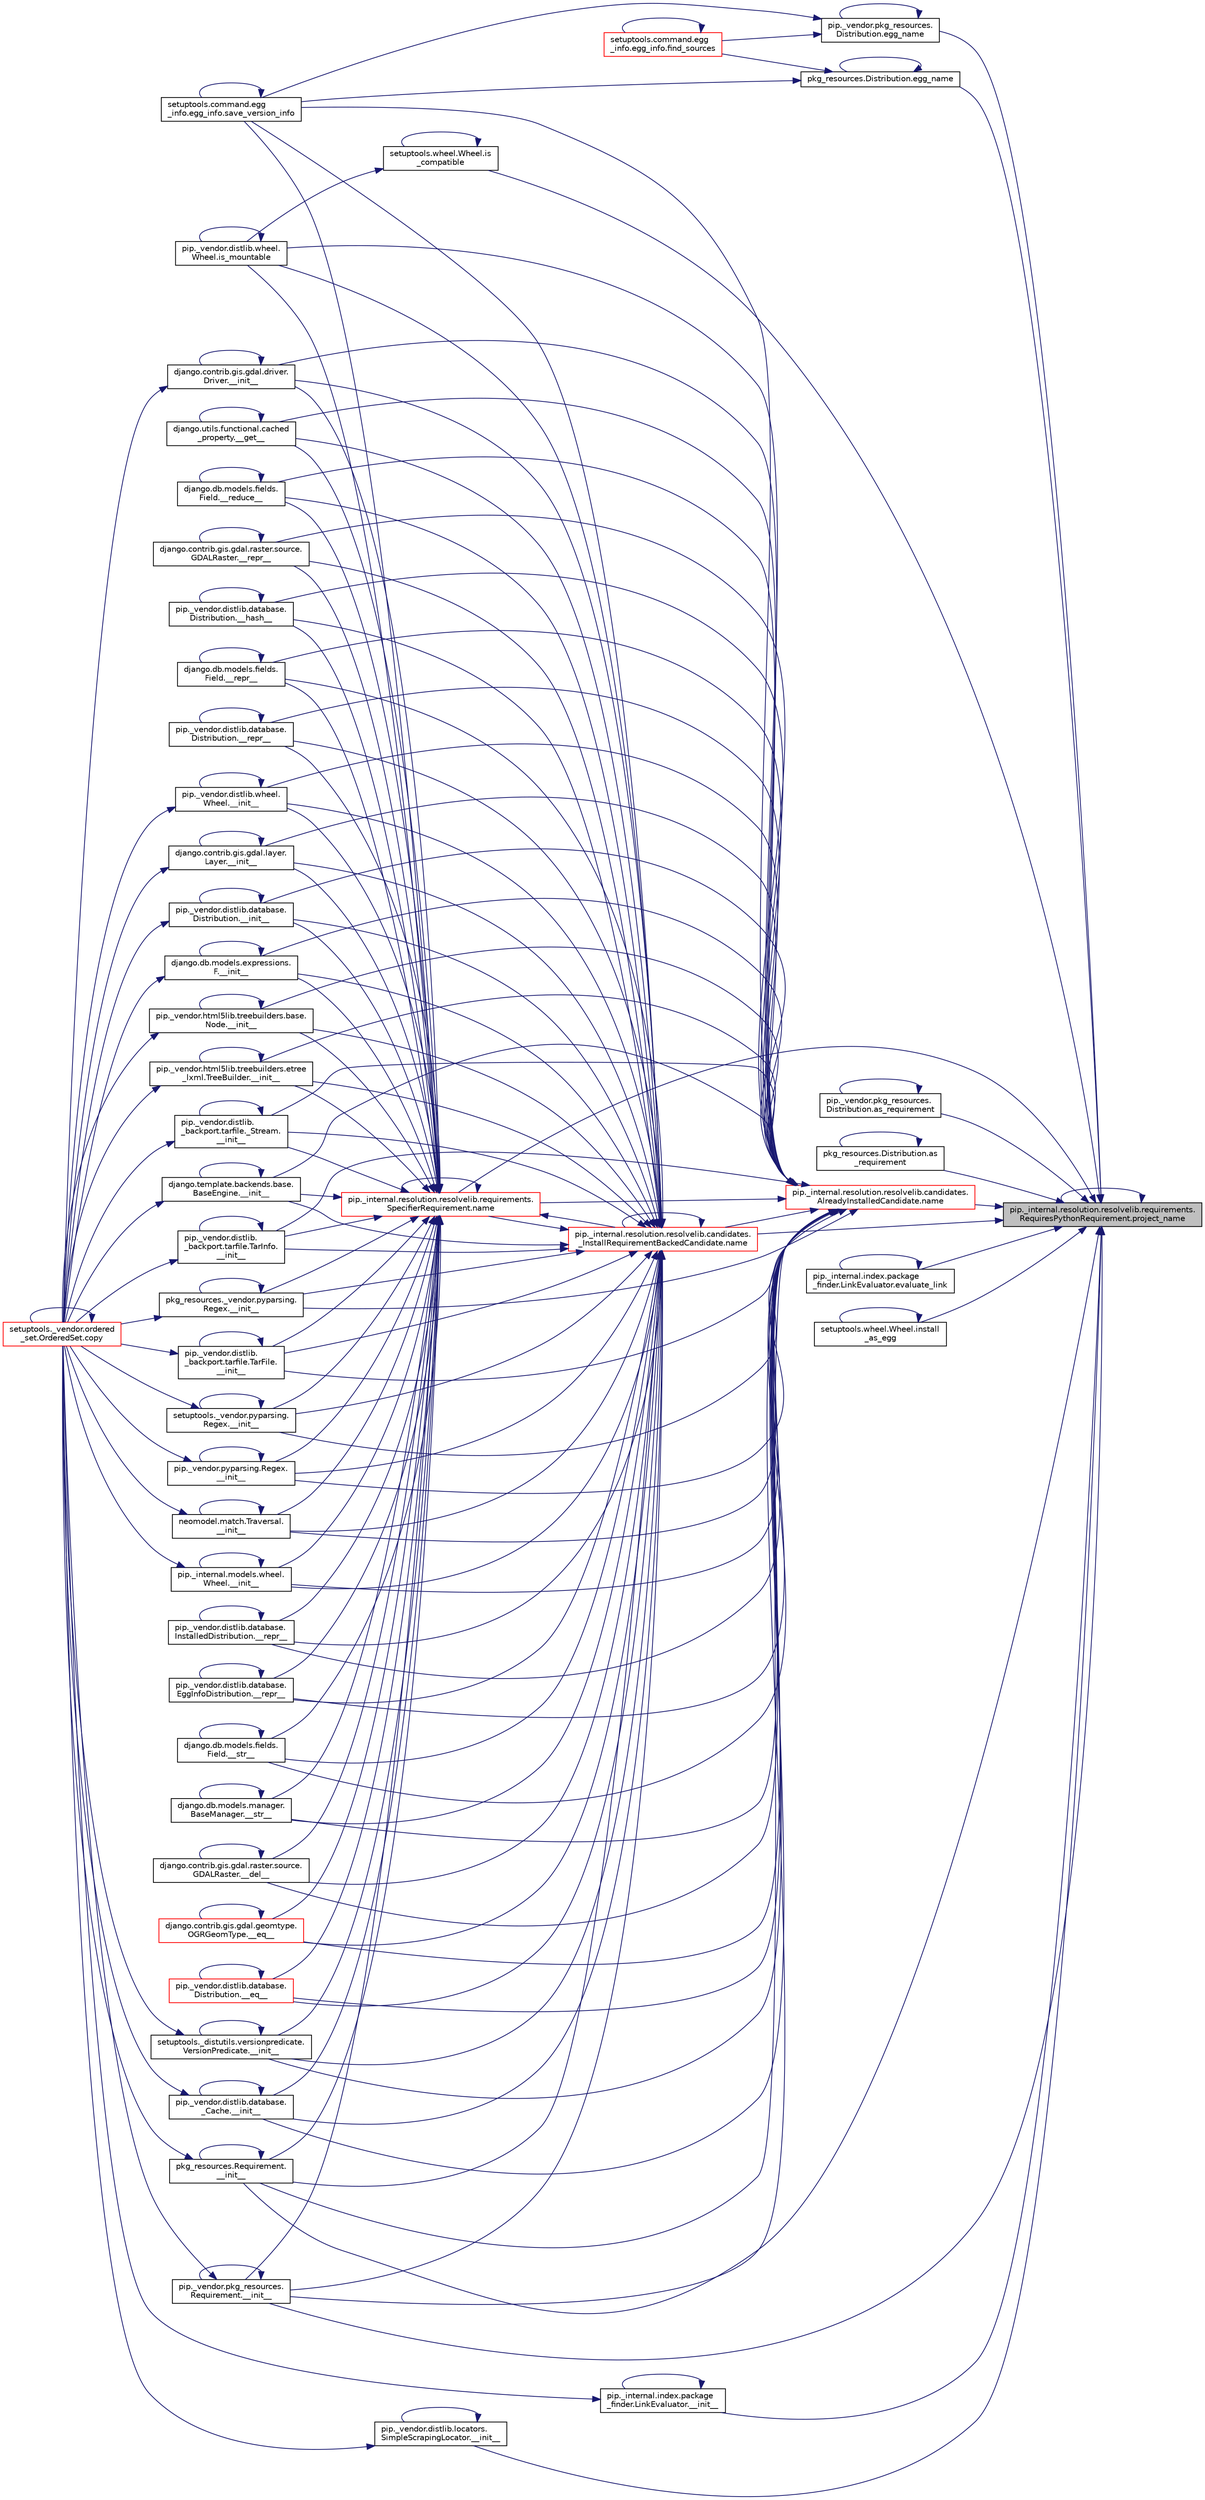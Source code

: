 digraph "pip._internal.resolution.resolvelib.requirements.RequiresPythonRequirement.project_name"
{
 // LATEX_PDF_SIZE
  edge [fontname="Helvetica",fontsize="10",labelfontname="Helvetica",labelfontsize="10"];
  node [fontname="Helvetica",fontsize="10",shape=record];
  rankdir="RL";
  Node1 [label="pip._internal.resolution.resolvelib.requirements.\lRequiresPythonRequirement.project_name",height=0.2,width=0.4,color="black", fillcolor="grey75", style="filled", fontcolor="black",tooltip=" "];
  Node1 -> Node2 [dir="back",color="midnightblue",fontsize="10",style="solid",fontname="Helvetica"];
  Node2 [label="pip._vendor.pkg_resources.\lRequirement.__init__",height=0.2,width=0.4,color="black", fillcolor="white", style="filled",URL="$dd/d48/classpip_1_1__vendor_1_1pkg__resources_1_1_requirement.html#ad01107aada7d4ac147391620e7ff1b56",tooltip=" "];
  Node2 -> Node2 [dir="back",color="midnightblue",fontsize="10",style="solid",fontname="Helvetica"];
  Node2 -> Node3 [dir="back",color="midnightblue",fontsize="10",style="solid",fontname="Helvetica"];
  Node3 [label="setuptools._vendor.ordered\l_set.OrderedSet.copy",height=0.2,width=0.4,color="red", fillcolor="white", style="filled",URL="$d0/d40/classsetuptools_1_1__vendor_1_1ordered__set_1_1_ordered_set.html#a84224c403039b9dac5d2794d85073053",tooltip=" "];
  Node3 -> Node3 [dir="back",color="midnightblue",fontsize="10",style="solid",fontname="Helvetica"];
  Node1 -> Node678 [dir="back",color="midnightblue",fontsize="10",style="solid",fontname="Helvetica"];
  Node678 [label="pkg_resources.Requirement.\l__init__",height=0.2,width=0.4,color="black", fillcolor="white", style="filled",URL="$da/d63/classpkg__resources_1_1_requirement.html#aeb1ecd04ffa958c098eaa2b163d06831",tooltip=" "];
  Node678 -> Node678 [dir="back",color="midnightblue",fontsize="10",style="solid",fontname="Helvetica"];
  Node678 -> Node3 [dir="back",color="midnightblue",fontsize="10",style="solid",fontname="Helvetica"];
  Node1 -> Node679 [dir="back",color="midnightblue",fontsize="10",style="solid",fontname="Helvetica"];
  Node679 [label="pip._internal.index.package\l_finder.LinkEvaluator.__init__",height=0.2,width=0.4,color="black", fillcolor="white", style="filled",URL="$d2/df3/classpip_1_1__internal_1_1index_1_1package__finder_1_1_link_evaluator.html#aa459c9f48584409f2b482f85977d6b59",tooltip=" "];
  Node679 -> Node679 [dir="back",color="midnightblue",fontsize="10",style="solid",fontname="Helvetica"];
  Node679 -> Node3 [dir="back",color="midnightblue",fontsize="10",style="solid",fontname="Helvetica"];
  Node1 -> Node142 [dir="back",color="midnightblue",fontsize="10",style="solid",fontname="Helvetica"];
  Node142 [label="pip._vendor.distlib.locators.\lSimpleScrapingLocator.__init__",height=0.2,width=0.4,color="black", fillcolor="white", style="filled",URL="$d6/d82/classpip_1_1__vendor_1_1distlib_1_1locators_1_1_simple_scraping_locator.html#a7a4c50e47ae95046ff9f9da7aeb8a391",tooltip=" "];
  Node142 -> Node142 [dir="back",color="midnightblue",fontsize="10",style="solid",fontname="Helvetica"];
  Node142 -> Node3 [dir="back",color="midnightblue",fontsize="10",style="solid",fontname="Helvetica"];
  Node1 -> Node680 [dir="back",color="midnightblue",fontsize="10",style="solid",fontname="Helvetica"];
  Node680 [label="pip._vendor.pkg_resources.\lDistribution.as_requirement",height=0.2,width=0.4,color="black", fillcolor="white", style="filled",URL="$d0/ddb/classpip_1_1__vendor_1_1pkg__resources_1_1_distribution.html#a80af36e436571d5d02e27e627829fd6c",tooltip=" "];
  Node680 -> Node680 [dir="back",color="midnightblue",fontsize="10",style="solid",fontname="Helvetica"];
  Node1 -> Node681 [dir="back",color="midnightblue",fontsize="10",style="solid",fontname="Helvetica"];
  Node681 [label="pkg_resources.Distribution.as\l_requirement",height=0.2,width=0.4,color="black", fillcolor="white", style="filled",URL="$d8/d25/classpkg__resources_1_1_distribution.html#a2c549b93626be28f83a4bc1734821c2b",tooltip=" "];
  Node681 -> Node681 [dir="back",color="midnightblue",fontsize="10",style="solid",fontname="Helvetica"];
  Node1 -> Node682 [dir="back",color="midnightblue",fontsize="10",style="solid",fontname="Helvetica"];
  Node682 [label="pip._vendor.pkg_resources.\lDistribution.egg_name",height=0.2,width=0.4,color="black", fillcolor="white", style="filled",URL="$d0/ddb/classpip_1_1__vendor_1_1pkg__resources_1_1_distribution.html#aa61d5600e0896e46b1708c4dcb9393f5",tooltip=" "];
  Node682 -> Node682 [dir="back",color="midnightblue",fontsize="10",style="solid",fontname="Helvetica"];
  Node682 -> Node683 [dir="back",color="midnightblue",fontsize="10",style="solid",fontname="Helvetica"];
  Node683 [label="setuptools.command.egg\l_info.egg_info.find_sources",height=0.2,width=0.4,color="red", fillcolor="white", style="filled",URL="$d4/dd5/classsetuptools_1_1command_1_1egg__info_1_1egg__info.html#a689901dc0b3f93b8ea62c954097b7627",tooltip=" "];
  Node683 -> Node683 [dir="back",color="midnightblue",fontsize="10",style="solid",fontname="Helvetica"];
  Node682 -> Node695 [dir="back",color="midnightblue",fontsize="10",style="solid",fontname="Helvetica"];
  Node695 [label="setuptools.command.egg\l_info.egg_info.save_version_info",height=0.2,width=0.4,color="black", fillcolor="white", style="filled",URL="$d4/dd5/classsetuptools_1_1command_1_1egg__info_1_1egg__info.html#aff24c2a57934f3ea7ff9a14d0cacf6bd",tooltip=" "];
  Node695 -> Node695 [dir="back",color="midnightblue",fontsize="10",style="solid",fontname="Helvetica"];
  Node1 -> Node696 [dir="back",color="midnightblue",fontsize="10",style="solid",fontname="Helvetica"];
  Node696 [label="pkg_resources.Distribution.egg_name",height=0.2,width=0.4,color="black", fillcolor="white", style="filled",URL="$d8/d25/classpkg__resources_1_1_distribution.html#a229d424f62d10b7e83bba3b3efe6dbbb",tooltip=" "];
  Node696 -> Node696 [dir="back",color="midnightblue",fontsize="10",style="solid",fontname="Helvetica"];
  Node696 -> Node683 [dir="back",color="midnightblue",fontsize="10",style="solid",fontname="Helvetica"];
  Node696 -> Node695 [dir="back",color="midnightblue",fontsize="10",style="solid",fontname="Helvetica"];
  Node1 -> Node697 [dir="back",color="midnightblue",fontsize="10",style="solid",fontname="Helvetica"];
  Node697 [label="pip._internal.index.package\l_finder.LinkEvaluator.evaluate_link",height=0.2,width=0.4,color="black", fillcolor="white", style="filled",URL="$d2/df3/classpip_1_1__internal_1_1index_1_1package__finder_1_1_link_evaluator.html#a47c15a7599689f52956c0ec8c22fac68",tooltip=" "];
  Node697 -> Node697 [dir="back",color="midnightblue",fontsize="10",style="solid",fontname="Helvetica"];
  Node1 -> Node698 [dir="back",color="midnightblue",fontsize="10",style="solid",fontname="Helvetica"];
  Node698 [label="setuptools.wheel.Wheel.install\l_as_egg",height=0.2,width=0.4,color="black", fillcolor="white", style="filled",URL="$d8/de5/classsetuptools_1_1wheel_1_1_wheel.html#a4d5d8dcde757279d6509a1f9137e595d",tooltip=" "];
  Node698 -> Node698 [dir="back",color="midnightblue",fontsize="10",style="solid",fontname="Helvetica"];
  Node1 -> Node699 [dir="back",color="midnightblue",fontsize="10",style="solid",fontname="Helvetica"];
  Node699 [label="setuptools.wheel.Wheel.is\l_compatible",height=0.2,width=0.4,color="black", fillcolor="white", style="filled",URL="$d8/de5/classsetuptools_1_1wheel_1_1_wheel.html#aa3b52caa6023c95670ac3bdb3d730c2c",tooltip=" "];
  Node699 -> Node699 [dir="back",color="midnightblue",fontsize="10",style="solid",fontname="Helvetica"];
  Node699 -> Node700 [dir="back",color="midnightblue",fontsize="10",style="solid",fontname="Helvetica"];
  Node700 [label="pip._vendor.distlib.wheel.\lWheel.is_mountable",height=0.2,width=0.4,color="black", fillcolor="white", style="filled",URL="$d1/d0b/classpip_1_1__vendor_1_1distlib_1_1wheel_1_1_wheel.html#ac425a3d38c3af5b9a05584d68db70f29",tooltip=" "];
  Node700 -> Node700 [dir="back",color="midnightblue",fontsize="10",style="solid",fontname="Helvetica"];
  Node1 -> Node701 [dir="back",color="midnightblue",fontsize="10",style="solid",fontname="Helvetica"];
  Node701 [label="pip._internal.resolution.resolvelib.candidates.\l_InstallRequirementBackedCandidate.name",height=0.2,width=0.4,color="red", fillcolor="white", style="filled",URL="$dc/d03/classpip_1_1__internal_1_1resolution_1_1resolvelib_1_1candidates_1_1___install_requirement_backed_candidate.html#a1538a825241b855a4abf51d6bf616cde",tooltip=" "];
  Node701 -> Node702 [dir="back",color="midnightblue",fontsize="10",style="solid",fontname="Helvetica"];
  Node702 [label="django.contrib.gis.gdal.raster.source.\lGDALRaster.__del__",height=0.2,width=0.4,color="black", fillcolor="white", style="filled",URL="$db/dff/classdjango_1_1contrib_1_1gis_1_1gdal_1_1raster_1_1source_1_1_g_d_a_l_raster.html#aba137d8f5a30bf52c6c10570f2c1b622",tooltip=" "];
  Node702 -> Node702 [dir="back",color="midnightblue",fontsize="10",style="solid",fontname="Helvetica"];
  Node701 -> Node703 [dir="back",color="midnightblue",fontsize="10",style="solid",fontname="Helvetica"];
  Node703 [label="django.contrib.gis.gdal.geomtype.\lOGRGeomType.__eq__",height=0.2,width=0.4,color="red", fillcolor="white", style="filled",URL="$dc/d9c/classdjango_1_1contrib_1_1gis_1_1gdal_1_1geomtype_1_1_o_g_r_geom_type.html#a18d1c16802e627a3cdb379e3561eeb65",tooltip=" "];
  Node703 -> Node703 [dir="back",color="midnightblue",fontsize="10",style="solid",fontname="Helvetica"];
  Node701 -> Node704 [dir="back",color="midnightblue",fontsize="10",style="solid",fontname="Helvetica"];
  Node704 [label="pip._vendor.distlib.database.\lDistribution.__eq__",height=0.2,width=0.4,color="red", fillcolor="white", style="filled",URL="$d8/da9/classpip_1_1__vendor_1_1distlib_1_1database_1_1_distribution.html#adf6c18bb0fe48b0f4b4a5d0a309d5afd",tooltip=" "];
  Node704 -> Node704 [dir="back",color="midnightblue",fontsize="10",style="solid",fontname="Helvetica"];
  Node701 -> Node705 [dir="back",color="midnightblue",fontsize="10",style="solid",fontname="Helvetica"];
  Node705 [label="django.utils.functional.cached\l_property.__get__",height=0.2,width=0.4,color="black", fillcolor="white", style="filled",URL="$d4/d20/classdjango_1_1utils_1_1functional_1_1cached__property.html#af5eaa4213b193e7763fdeadf0c6f9bf9",tooltip=" "];
  Node705 -> Node705 [dir="back",color="midnightblue",fontsize="10",style="solid",fontname="Helvetica"];
  Node701 -> Node706 [dir="back",color="midnightblue",fontsize="10",style="solid",fontname="Helvetica"];
  Node706 [label="pip._vendor.distlib.database.\lDistribution.__hash__",height=0.2,width=0.4,color="black", fillcolor="white", style="filled",URL="$d8/da9/classpip_1_1__vendor_1_1distlib_1_1database_1_1_distribution.html#ad5de1f29a4c3937a0492ee9459c99f94",tooltip=" "];
  Node706 -> Node706 [dir="back",color="midnightblue",fontsize="10",style="solid",fontname="Helvetica"];
  Node701 -> Node707 [dir="back",color="midnightblue",fontsize="10",style="solid",fontname="Helvetica"];
  Node707 [label="pip._vendor.distlib.database.\l_Cache.__init__",height=0.2,width=0.4,color="black", fillcolor="white", style="filled",URL="$d8/dcd/classpip_1_1__vendor_1_1distlib_1_1database_1_1___cache.html#af54d5616ff89aa6d6ac29816dd0efc6c",tooltip=" "];
  Node707 -> Node707 [dir="back",color="midnightblue",fontsize="10",style="solid",fontname="Helvetica"];
  Node707 -> Node3 [dir="back",color="midnightblue",fontsize="10",style="solid",fontname="Helvetica"];
  Node701 -> Node708 [dir="back",color="midnightblue",fontsize="10",style="solid",fontname="Helvetica"];
  Node708 [label="django.contrib.gis.gdal.driver.\lDriver.__init__",height=0.2,width=0.4,color="black", fillcolor="white", style="filled",URL="$d5/df2/classdjango_1_1contrib_1_1gis_1_1gdal_1_1driver_1_1_driver.html#a0f33089398be26cf5543c3156ed5c049",tooltip=" "];
  Node708 -> Node708 [dir="back",color="midnightblue",fontsize="10",style="solid",fontname="Helvetica"];
  Node708 -> Node3 [dir="back",color="midnightblue",fontsize="10",style="solid",fontname="Helvetica"];
  Node701 -> Node709 [dir="back",color="midnightblue",fontsize="10",style="solid",fontname="Helvetica"];
  Node709 [label="pip._vendor.distlib.wheel.\lWheel.__init__",height=0.2,width=0.4,color="black", fillcolor="white", style="filled",URL="$d1/d0b/classpip_1_1__vendor_1_1distlib_1_1wheel_1_1_wheel.html#a0ad495b8abe6ed7e24962ef32daa48b2",tooltip=" "];
  Node709 -> Node709 [dir="back",color="midnightblue",fontsize="10",style="solid",fontname="Helvetica"];
  Node709 -> Node3 [dir="back",color="midnightblue",fontsize="10",style="solid",fontname="Helvetica"];
  Node701 -> Node710 [dir="back",color="midnightblue",fontsize="10",style="solid",fontname="Helvetica"];
  Node710 [label="django.contrib.gis.gdal.layer.\lLayer.__init__",height=0.2,width=0.4,color="black", fillcolor="white", style="filled",URL="$d9/d84/classdjango_1_1contrib_1_1gis_1_1gdal_1_1layer_1_1_layer.html#a312997a421c2f87e1a33544d7ef79da1",tooltip=" "];
  Node710 -> Node710 [dir="back",color="midnightblue",fontsize="10",style="solid",fontname="Helvetica"];
  Node710 -> Node3 [dir="back",color="midnightblue",fontsize="10",style="solid",fontname="Helvetica"];
  Node701 -> Node711 [dir="back",color="midnightblue",fontsize="10",style="solid",fontname="Helvetica"];
  Node711 [label="pip._vendor.distlib.database.\lDistribution.__init__",height=0.2,width=0.4,color="black", fillcolor="white", style="filled",URL="$d8/da9/classpip_1_1__vendor_1_1distlib_1_1database_1_1_distribution.html#a124c19230779ed30c9a91fb547b54d4d",tooltip=" "];
  Node711 -> Node711 [dir="back",color="midnightblue",fontsize="10",style="solid",fontname="Helvetica"];
  Node711 -> Node3 [dir="back",color="midnightblue",fontsize="10",style="solid",fontname="Helvetica"];
  Node701 -> Node712 [dir="back",color="midnightblue",fontsize="10",style="solid",fontname="Helvetica"];
  Node712 [label="django.db.models.expressions.\lF.__init__",height=0.2,width=0.4,color="black", fillcolor="white", style="filled",URL="$de/d2d/classdjango_1_1db_1_1models_1_1expressions_1_1_f.html#ae1b100cd2bf93b6863a02d4f5539c96e",tooltip=" "];
  Node712 -> Node712 [dir="back",color="midnightblue",fontsize="10",style="solid",fontname="Helvetica"];
  Node712 -> Node3 [dir="back",color="midnightblue",fontsize="10",style="solid",fontname="Helvetica"];
  Node701 -> Node557 [dir="back",color="midnightblue",fontsize="10",style="solid",fontname="Helvetica"];
  Node557 [label="pip._vendor.html5lib.treebuilders.base.\lNode.__init__",height=0.2,width=0.4,color="black", fillcolor="white", style="filled",URL="$d3/dfb/classpip_1_1__vendor_1_1html5lib_1_1treebuilders_1_1base_1_1_node.html#a9f688f4137f5f849e309ff56dfb7c307",tooltip=" "];
  Node557 -> Node557 [dir="back",color="midnightblue",fontsize="10",style="solid",fontname="Helvetica"];
  Node557 -> Node3 [dir="back",color="midnightblue",fontsize="10",style="solid",fontname="Helvetica"];
  Node701 -> Node98 [dir="back",color="midnightblue",fontsize="10",style="solid",fontname="Helvetica"];
  Node98 [label="pip._vendor.distlib.\l_backport.tarfile._Stream.\l__init__",height=0.2,width=0.4,color="black", fillcolor="white", style="filled",URL="$de/d60/classpip_1_1__vendor_1_1distlib_1_1__backport_1_1tarfile_1_1___stream.html#a17492c93bae9e70b816bffb077cf2912",tooltip=" "];
  Node98 -> Node98 [dir="back",color="midnightblue",fontsize="10",style="solid",fontname="Helvetica"];
  Node98 -> Node3 [dir="back",color="midnightblue",fontsize="10",style="solid",fontname="Helvetica"];
  Node701 -> Node713 [dir="back",color="midnightblue",fontsize="10",style="solid",fontname="Helvetica"];
  Node713 [label="pip._vendor.distlib.\l_backport.tarfile.TarInfo.\l__init__",height=0.2,width=0.4,color="black", fillcolor="white", style="filled",URL="$df/d3f/classpip_1_1__vendor_1_1distlib_1_1__backport_1_1tarfile_1_1_tar_info.html#a98917e3c6098b5d46516276870f62711",tooltip=" "];
  Node713 -> Node713 [dir="back",color="midnightblue",fontsize="10",style="solid",fontname="Helvetica"];
  Node713 -> Node3 [dir="back",color="midnightblue",fontsize="10",style="solid",fontname="Helvetica"];
  Node701 -> Node140 [dir="back",color="midnightblue",fontsize="10",style="solid",fontname="Helvetica"];
  Node140 [label="pip._vendor.distlib.\l_backport.tarfile.TarFile.\l__init__",height=0.2,width=0.4,color="black", fillcolor="white", style="filled",URL="$d7/d1d/classpip_1_1__vendor_1_1distlib_1_1__backport_1_1tarfile_1_1_tar_file.html#a1dda6d9be63b3ae8186ae388015c11ff",tooltip=" "];
  Node140 -> Node140 [dir="back",color="midnightblue",fontsize="10",style="solid",fontname="Helvetica"];
  Node140 -> Node3 [dir="back",color="midnightblue",fontsize="10",style="solid",fontname="Helvetica"];
  Node701 -> Node714 [dir="back",color="midnightblue",fontsize="10",style="solid",fontname="Helvetica"];
  Node714 [label="pip._vendor.html5lib.treebuilders.etree\l_lxml.TreeBuilder.__init__",height=0.2,width=0.4,color="black", fillcolor="white", style="filled",URL="$db/d31/classpip_1_1__vendor_1_1html5lib_1_1treebuilders_1_1etree__lxml_1_1_tree_builder.html#a79d8db5ad470c796e84a050f80498a4d",tooltip=" "];
  Node714 -> Node714 [dir="back",color="midnightblue",fontsize="10",style="solid",fontname="Helvetica"];
  Node714 -> Node3 [dir="back",color="midnightblue",fontsize="10",style="solid",fontname="Helvetica"];
  Node701 -> Node715 [dir="back",color="midnightblue",fontsize="10",style="solid",fontname="Helvetica"];
  Node715 [label="django.template.backends.base.\lBaseEngine.__init__",height=0.2,width=0.4,color="black", fillcolor="white", style="filled",URL="$db/db2/classdjango_1_1template_1_1backends_1_1base_1_1_base_engine.html#ad229dd8fc4f358827c2bb6d5504616f7",tooltip=" "];
  Node715 -> Node715 [dir="back",color="midnightblue",fontsize="10",style="solid",fontname="Helvetica"];
  Node715 -> Node3 [dir="back",color="midnightblue",fontsize="10",style="solid",fontname="Helvetica"];
  Node701 -> Node716 [dir="back",color="midnightblue",fontsize="10",style="solid",fontname="Helvetica"];
  Node716 [label="pkg_resources._vendor.pyparsing.\lRegex.__init__",height=0.2,width=0.4,color="black", fillcolor="white", style="filled",URL="$d2/d6a/classpkg__resources_1_1__vendor_1_1pyparsing_1_1_regex.html#a344d143fdcdc1ff4aef98404422781f1",tooltip=" "];
  Node716 -> Node716 [dir="back",color="midnightblue",fontsize="10",style="solid",fontname="Helvetica"];
  Node716 -> Node3 [dir="back",color="midnightblue",fontsize="10",style="solid",fontname="Helvetica"];
  Node701 -> Node717 [dir="back",color="midnightblue",fontsize="10",style="solid",fontname="Helvetica"];
  Node717 [label="setuptools._vendor.pyparsing.\lRegex.__init__",height=0.2,width=0.4,color="black", fillcolor="white", style="filled",URL="$db/dc5/classsetuptools_1_1__vendor_1_1pyparsing_1_1_regex.html#a2bf2a91eb8c1faa95c32ec015dfe6a2a",tooltip=" "];
  Node717 -> Node717 [dir="back",color="midnightblue",fontsize="10",style="solid",fontname="Helvetica"];
  Node717 -> Node3 [dir="back",color="midnightblue",fontsize="10",style="solid",fontname="Helvetica"];
  Node701 -> Node718 [dir="back",color="midnightblue",fontsize="10",style="solid",fontname="Helvetica"];
  Node718 [label="pip._vendor.pyparsing.Regex.\l__init__",height=0.2,width=0.4,color="black", fillcolor="white", style="filled",URL="$df/d37/classpip_1_1__vendor_1_1pyparsing_1_1_regex.html#a2b44bd1ca05c000b25dac463c7190972",tooltip=" "];
  Node718 -> Node718 [dir="back",color="midnightblue",fontsize="10",style="solid",fontname="Helvetica"];
  Node718 -> Node3 [dir="back",color="midnightblue",fontsize="10",style="solid",fontname="Helvetica"];
  Node701 -> Node2 [dir="back",color="midnightblue",fontsize="10",style="solid",fontname="Helvetica"];
  Node701 -> Node678 [dir="back",color="midnightblue",fontsize="10",style="solid",fontname="Helvetica"];
  Node701 -> Node719 [dir="back",color="midnightblue",fontsize="10",style="solid",fontname="Helvetica"];
  Node719 [label="neomodel.match.Traversal.\l__init__",height=0.2,width=0.4,color="black", fillcolor="white", style="filled",URL="$df/de8/classneomodel_1_1match_1_1_traversal.html#aea9bd896e519bd63438ec4ae1db580a5",tooltip=" "];
  Node719 -> Node719 [dir="back",color="midnightblue",fontsize="10",style="solid",fontname="Helvetica"];
  Node719 -> Node3 [dir="back",color="midnightblue",fontsize="10",style="solid",fontname="Helvetica"];
  Node701 -> Node720 [dir="back",color="midnightblue",fontsize="10",style="solid",fontname="Helvetica"];
  Node720 [label="pip._internal.models.wheel.\lWheel.__init__",height=0.2,width=0.4,color="black", fillcolor="white", style="filled",URL="$df/da6/classpip_1_1__internal_1_1models_1_1wheel_1_1_wheel.html#ac2eca8a7853f7aba16347179aac7535a",tooltip=" "];
  Node720 -> Node720 [dir="back",color="midnightblue",fontsize="10",style="solid",fontname="Helvetica"];
  Node720 -> Node3 [dir="back",color="midnightblue",fontsize="10",style="solid",fontname="Helvetica"];
  Node701 -> Node721 [dir="back",color="midnightblue",fontsize="10",style="solid",fontname="Helvetica"];
  Node721 [label="setuptools._distutils.versionpredicate.\lVersionPredicate.__init__",height=0.2,width=0.4,color="black", fillcolor="white", style="filled",URL="$de/da4/classsetuptools_1_1__distutils_1_1versionpredicate_1_1_version_predicate.html#a50b7ef93717276fd4d7ea45efe206b1f",tooltip=" "];
  Node721 -> Node721 [dir="back",color="midnightblue",fontsize="10",style="solid",fontname="Helvetica"];
  Node721 -> Node3 [dir="back",color="midnightblue",fontsize="10",style="solid",fontname="Helvetica"];
  Node701 -> Node722 [dir="back",color="midnightblue",fontsize="10",style="solid",fontname="Helvetica"];
  Node722 [label="django.db.models.fields.\lField.__reduce__",height=0.2,width=0.4,color="black", fillcolor="white", style="filled",URL="$db/d75/classdjango_1_1db_1_1models_1_1fields_1_1_field.html#a30e5d666e407302967b847218e453ba3",tooltip=" "];
  Node722 -> Node722 [dir="back",color="midnightblue",fontsize="10",style="solid",fontname="Helvetica"];
  Node701 -> Node723 [dir="back",color="midnightblue",fontsize="10",style="solid",fontname="Helvetica"];
  Node723 [label="django.contrib.gis.gdal.raster.source.\lGDALRaster.__repr__",height=0.2,width=0.4,color="black", fillcolor="white", style="filled",URL="$db/dff/classdjango_1_1contrib_1_1gis_1_1gdal_1_1raster_1_1source_1_1_g_d_a_l_raster.html#a22f65c6681d47ea1a74c3ccecf79967c",tooltip=" "];
  Node723 -> Node723 [dir="back",color="midnightblue",fontsize="10",style="solid",fontname="Helvetica"];
  Node701 -> Node524 [dir="back",color="midnightblue",fontsize="10",style="solid",fontname="Helvetica"];
  Node524 [label="django.db.models.fields.\lField.__repr__",height=0.2,width=0.4,color="black", fillcolor="white", style="filled",URL="$db/d75/classdjango_1_1db_1_1models_1_1fields_1_1_field.html#aa98ec326b9db5326bd90a43c78af96fb",tooltip=" "];
  Node524 -> Node524 [dir="back",color="midnightblue",fontsize="10",style="solid",fontname="Helvetica"];
  Node701 -> Node724 [dir="back",color="midnightblue",fontsize="10",style="solid",fontname="Helvetica"];
  Node724 [label="pip._vendor.distlib.database.\lDistribution.__repr__",height=0.2,width=0.4,color="black", fillcolor="white", style="filled",URL="$d8/da9/classpip_1_1__vendor_1_1distlib_1_1database_1_1_distribution.html#af00ef8a7ccecfae5f9d83270abcece82",tooltip=" "];
  Node724 -> Node724 [dir="back",color="midnightblue",fontsize="10",style="solid",fontname="Helvetica"];
  Node701 -> Node725 [dir="back",color="midnightblue",fontsize="10",style="solid",fontname="Helvetica"];
  Node725 [label="pip._vendor.distlib.database.\lInstalledDistribution.__repr__",height=0.2,width=0.4,color="black", fillcolor="white", style="filled",URL="$d5/d3f/classpip_1_1__vendor_1_1distlib_1_1database_1_1_installed_distribution.html#a437ca097c31f9e2f6d84da428f56303d",tooltip=" "];
  Node725 -> Node725 [dir="back",color="midnightblue",fontsize="10",style="solid",fontname="Helvetica"];
  Node701 -> Node726 [dir="back",color="midnightblue",fontsize="10",style="solid",fontname="Helvetica"];
  Node726 [label="pip._vendor.distlib.database.\lEggInfoDistribution.__repr__",height=0.2,width=0.4,color="black", fillcolor="white", style="filled",URL="$d7/d4f/classpip_1_1__vendor_1_1distlib_1_1database_1_1_egg_info_distribution.html#aa86b5634260c5ab9efe7b3dd01b3c7e5",tooltip=" "];
  Node726 -> Node726 [dir="back",color="midnightblue",fontsize="10",style="solid",fontname="Helvetica"];
  Node701 -> Node727 [dir="back",color="midnightblue",fontsize="10",style="solid",fontname="Helvetica"];
  Node727 [label="django.db.models.fields.\lField.__str__",height=0.2,width=0.4,color="black", fillcolor="white", style="filled",URL="$db/d75/classdjango_1_1db_1_1models_1_1fields_1_1_field.html#a81679d8bfab42cf53b53e48ef6525b80",tooltip=" "];
  Node727 -> Node727 [dir="back",color="midnightblue",fontsize="10",style="solid",fontname="Helvetica"];
  Node701 -> Node728 [dir="back",color="midnightblue",fontsize="10",style="solid",fontname="Helvetica"];
  Node728 [label="django.db.models.manager.\lBaseManager.__str__",height=0.2,width=0.4,color="black", fillcolor="white", style="filled",URL="$d1/d1c/classdjango_1_1db_1_1models_1_1manager_1_1_base_manager.html#a744065f92ad9f435975f19a5be6aebe1",tooltip=" "];
  Node728 -> Node728 [dir="back",color="midnightblue",fontsize="10",style="solid",fontname="Helvetica"];
  Node701 -> Node700 [dir="back",color="midnightblue",fontsize="10",style="solid",fontname="Helvetica"];
  Node701 -> Node701 [dir="back",color="midnightblue",fontsize="10",style="solid",fontname="Helvetica"];
  Node701 -> Node836 [dir="back",color="midnightblue",fontsize="10",style="solid",fontname="Helvetica"];
  Node836 [label="pip._internal.resolution.resolvelib.requirements.\lSpecifierRequirement.name",height=0.2,width=0.4,color="red", fillcolor="white", style="filled",URL="$d5/dce/classpip_1_1__internal_1_1resolution_1_1resolvelib_1_1requirements_1_1_specifier_requirement.html#af2ae64f787d166605910d13457564fd9",tooltip=" "];
  Node836 -> Node702 [dir="back",color="midnightblue",fontsize="10",style="solid",fontname="Helvetica"];
  Node836 -> Node703 [dir="back",color="midnightblue",fontsize="10",style="solid",fontname="Helvetica"];
  Node836 -> Node704 [dir="back",color="midnightblue",fontsize="10",style="solid",fontname="Helvetica"];
  Node836 -> Node705 [dir="back",color="midnightblue",fontsize="10",style="solid",fontname="Helvetica"];
  Node836 -> Node706 [dir="back",color="midnightblue",fontsize="10",style="solid",fontname="Helvetica"];
  Node836 -> Node707 [dir="back",color="midnightblue",fontsize="10",style="solid",fontname="Helvetica"];
  Node836 -> Node708 [dir="back",color="midnightblue",fontsize="10",style="solid",fontname="Helvetica"];
  Node836 -> Node709 [dir="back",color="midnightblue",fontsize="10",style="solid",fontname="Helvetica"];
  Node836 -> Node710 [dir="back",color="midnightblue",fontsize="10",style="solid",fontname="Helvetica"];
  Node836 -> Node711 [dir="back",color="midnightblue",fontsize="10",style="solid",fontname="Helvetica"];
  Node836 -> Node712 [dir="back",color="midnightblue",fontsize="10",style="solid",fontname="Helvetica"];
  Node836 -> Node557 [dir="back",color="midnightblue",fontsize="10",style="solid",fontname="Helvetica"];
  Node836 -> Node98 [dir="back",color="midnightblue",fontsize="10",style="solid",fontname="Helvetica"];
  Node836 -> Node713 [dir="back",color="midnightblue",fontsize="10",style="solid",fontname="Helvetica"];
  Node836 -> Node140 [dir="back",color="midnightblue",fontsize="10",style="solid",fontname="Helvetica"];
  Node836 -> Node714 [dir="back",color="midnightblue",fontsize="10",style="solid",fontname="Helvetica"];
  Node836 -> Node715 [dir="back",color="midnightblue",fontsize="10",style="solid",fontname="Helvetica"];
  Node836 -> Node716 [dir="back",color="midnightblue",fontsize="10",style="solid",fontname="Helvetica"];
  Node836 -> Node717 [dir="back",color="midnightblue",fontsize="10",style="solid",fontname="Helvetica"];
  Node836 -> Node718 [dir="back",color="midnightblue",fontsize="10",style="solid",fontname="Helvetica"];
  Node836 -> Node2 [dir="back",color="midnightblue",fontsize="10",style="solid",fontname="Helvetica"];
  Node836 -> Node678 [dir="back",color="midnightblue",fontsize="10",style="solid",fontname="Helvetica"];
  Node836 -> Node719 [dir="back",color="midnightblue",fontsize="10",style="solid",fontname="Helvetica"];
  Node836 -> Node720 [dir="back",color="midnightblue",fontsize="10",style="solid",fontname="Helvetica"];
  Node836 -> Node721 [dir="back",color="midnightblue",fontsize="10",style="solid",fontname="Helvetica"];
  Node836 -> Node722 [dir="back",color="midnightblue",fontsize="10",style="solid",fontname="Helvetica"];
  Node836 -> Node723 [dir="back",color="midnightblue",fontsize="10",style="solid",fontname="Helvetica"];
  Node836 -> Node524 [dir="back",color="midnightblue",fontsize="10",style="solid",fontname="Helvetica"];
  Node836 -> Node724 [dir="back",color="midnightblue",fontsize="10",style="solid",fontname="Helvetica"];
  Node836 -> Node725 [dir="back",color="midnightblue",fontsize="10",style="solid",fontname="Helvetica"];
  Node836 -> Node726 [dir="back",color="midnightblue",fontsize="10",style="solid",fontname="Helvetica"];
  Node836 -> Node727 [dir="back",color="midnightblue",fontsize="10",style="solid",fontname="Helvetica"];
  Node836 -> Node728 [dir="back",color="midnightblue",fontsize="10",style="solid",fontname="Helvetica"];
  Node836 -> Node700 [dir="back",color="midnightblue",fontsize="10",style="solid",fontname="Helvetica"];
  Node836 -> Node701 [dir="back",color="midnightblue",fontsize="10",style="solid",fontname="Helvetica"];
  Node836 -> Node836 [dir="back",color="midnightblue",fontsize="10",style="solid",fontname="Helvetica"];
  Node836 -> Node695 [dir="back",color="midnightblue",fontsize="10",style="solid",fontname="Helvetica"];
  Node701 -> Node695 [dir="back",color="midnightblue",fontsize="10",style="solid",fontname="Helvetica"];
  Node1 -> Node919 [dir="back",color="midnightblue",fontsize="10",style="solid",fontname="Helvetica"];
  Node919 [label="pip._internal.resolution.resolvelib.candidates.\lAlreadyInstalledCandidate.name",height=0.2,width=0.4,color="red", fillcolor="white", style="filled",URL="$d3/d4e/classpip_1_1__internal_1_1resolution_1_1resolvelib_1_1candidates_1_1_already_installed_candidate.html#a0f4ae3f092daa140dc8bda04e8d0f2d0",tooltip=" "];
  Node919 -> Node702 [dir="back",color="midnightblue",fontsize="10",style="solid",fontname="Helvetica"];
  Node919 -> Node703 [dir="back",color="midnightblue",fontsize="10",style="solid",fontname="Helvetica"];
  Node919 -> Node704 [dir="back",color="midnightblue",fontsize="10",style="solid",fontname="Helvetica"];
  Node919 -> Node705 [dir="back",color="midnightblue",fontsize="10",style="solid",fontname="Helvetica"];
  Node919 -> Node706 [dir="back",color="midnightblue",fontsize="10",style="solid",fontname="Helvetica"];
  Node919 -> Node707 [dir="back",color="midnightblue",fontsize="10",style="solid",fontname="Helvetica"];
  Node919 -> Node708 [dir="back",color="midnightblue",fontsize="10",style="solid",fontname="Helvetica"];
  Node919 -> Node709 [dir="back",color="midnightblue",fontsize="10",style="solid",fontname="Helvetica"];
  Node919 -> Node710 [dir="back",color="midnightblue",fontsize="10",style="solid",fontname="Helvetica"];
  Node919 -> Node711 [dir="back",color="midnightblue",fontsize="10",style="solid",fontname="Helvetica"];
  Node919 -> Node712 [dir="back",color="midnightblue",fontsize="10",style="solid",fontname="Helvetica"];
  Node919 -> Node557 [dir="back",color="midnightblue",fontsize="10",style="solid",fontname="Helvetica"];
  Node919 -> Node98 [dir="back",color="midnightblue",fontsize="10",style="solid",fontname="Helvetica"];
  Node919 -> Node713 [dir="back",color="midnightblue",fontsize="10",style="solid",fontname="Helvetica"];
  Node919 -> Node140 [dir="back",color="midnightblue",fontsize="10",style="solid",fontname="Helvetica"];
  Node919 -> Node714 [dir="back",color="midnightblue",fontsize="10",style="solid",fontname="Helvetica"];
  Node919 -> Node715 [dir="back",color="midnightblue",fontsize="10",style="solid",fontname="Helvetica"];
  Node919 -> Node716 [dir="back",color="midnightblue",fontsize="10",style="solid",fontname="Helvetica"];
  Node919 -> Node717 [dir="back",color="midnightblue",fontsize="10",style="solid",fontname="Helvetica"];
  Node919 -> Node718 [dir="back",color="midnightblue",fontsize="10",style="solid",fontname="Helvetica"];
  Node919 -> Node2 [dir="back",color="midnightblue",fontsize="10",style="solid",fontname="Helvetica"];
  Node919 -> Node678 [dir="back",color="midnightblue",fontsize="10",style="solid",fontname="Helvetica"];
  Node919 -> Node719 [dir="back",color="midnightblue",fontsize="10",style="solid",fontname="Helvetica"];
  Node919 -> Node720 [dir="back",color="midnightblue",fontsize="10",style="solid",fontname="Helvetica"];
  Node919 -> Node721 [dir="back",color="midnightblue",fontsize="10",style="solid",fontname="Helvetica"];
  Node919 -> Node722 [dir="back",color="midnightblue",fontsize="10",style="solid",fontname="Helvetica"];
  Node919 -> Node723 [dir="back",color="midnightblue",fontsize="10",style="solid",fontname="Helvetica"];
  Node919 -> Node524 [dir="back",color="midnightblue",fontsize="10",style="solid",fontname="Helvetica"];
  Node919 -> Node724 [dir="back",color="midnightblue",fontsize="10",style="solid",fontname="Helvetica"];
  Node919 -> Node725 [dir="back",color="midnightblue",fontsize="10",style="solid",fontname="Helvetica"];
  Node919 -> Node726 [dir="back",color="midnightblue",fontsize="10",style="solid",fontname="Helvetica"];
  Node919 -> Node727 [dir="back",color="midnightblue",fontsize="10",style="solid",fontname="Helvetica"];
  Node919 -> Node728 [dir="back",color="midnightblue",fontsize="10",style="solid",fontname="Helvetica"];
  Node919 -> Node700 [dir="back",color="midnightblue",fontsize="10",style="solid",fontname="Helvetica"];
  Node919 -> Node701 [dir="back",color="midnightblue",fontsize="10",style="solid",fontname="Helvetica"];
  Node919 -> Node836 [dir="back",color="midnightblue",fontsize="10",style="solid",fontname="Helvetica"];
  Node919 -> Node695 [dir="back",color="midnightblue",fontsize="10",style="solid",fontname="Helvetica"];
  Node1 -> Node836 [dir="back",color="midnightblue",fontsize="10",style="solid",fontname="Helvetica"];
  Node1 -> Node1 [dir="back",color="midnightblue",fontsize="10",style="solid",fontname="Helvetica"];
}
